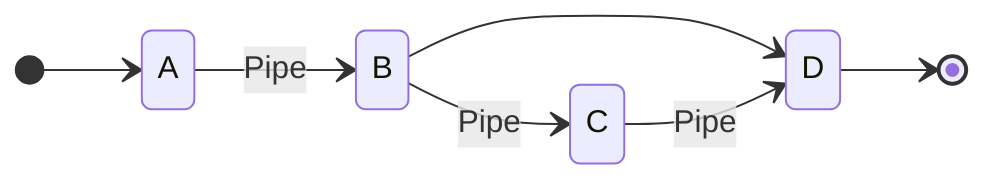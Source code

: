 stateDiagram
    direction LR
    state "A" as state_0
    state "B" as state_1
    state "C" as state_2
    state "D" as state_3
    [*] --> state_0
    state_0 --> state_1: Pipe
    state_1 --> state_2: Pipe
    state_1 --> state_3
    state_2 --> state_3: Pipe
    state_3 --> [*]